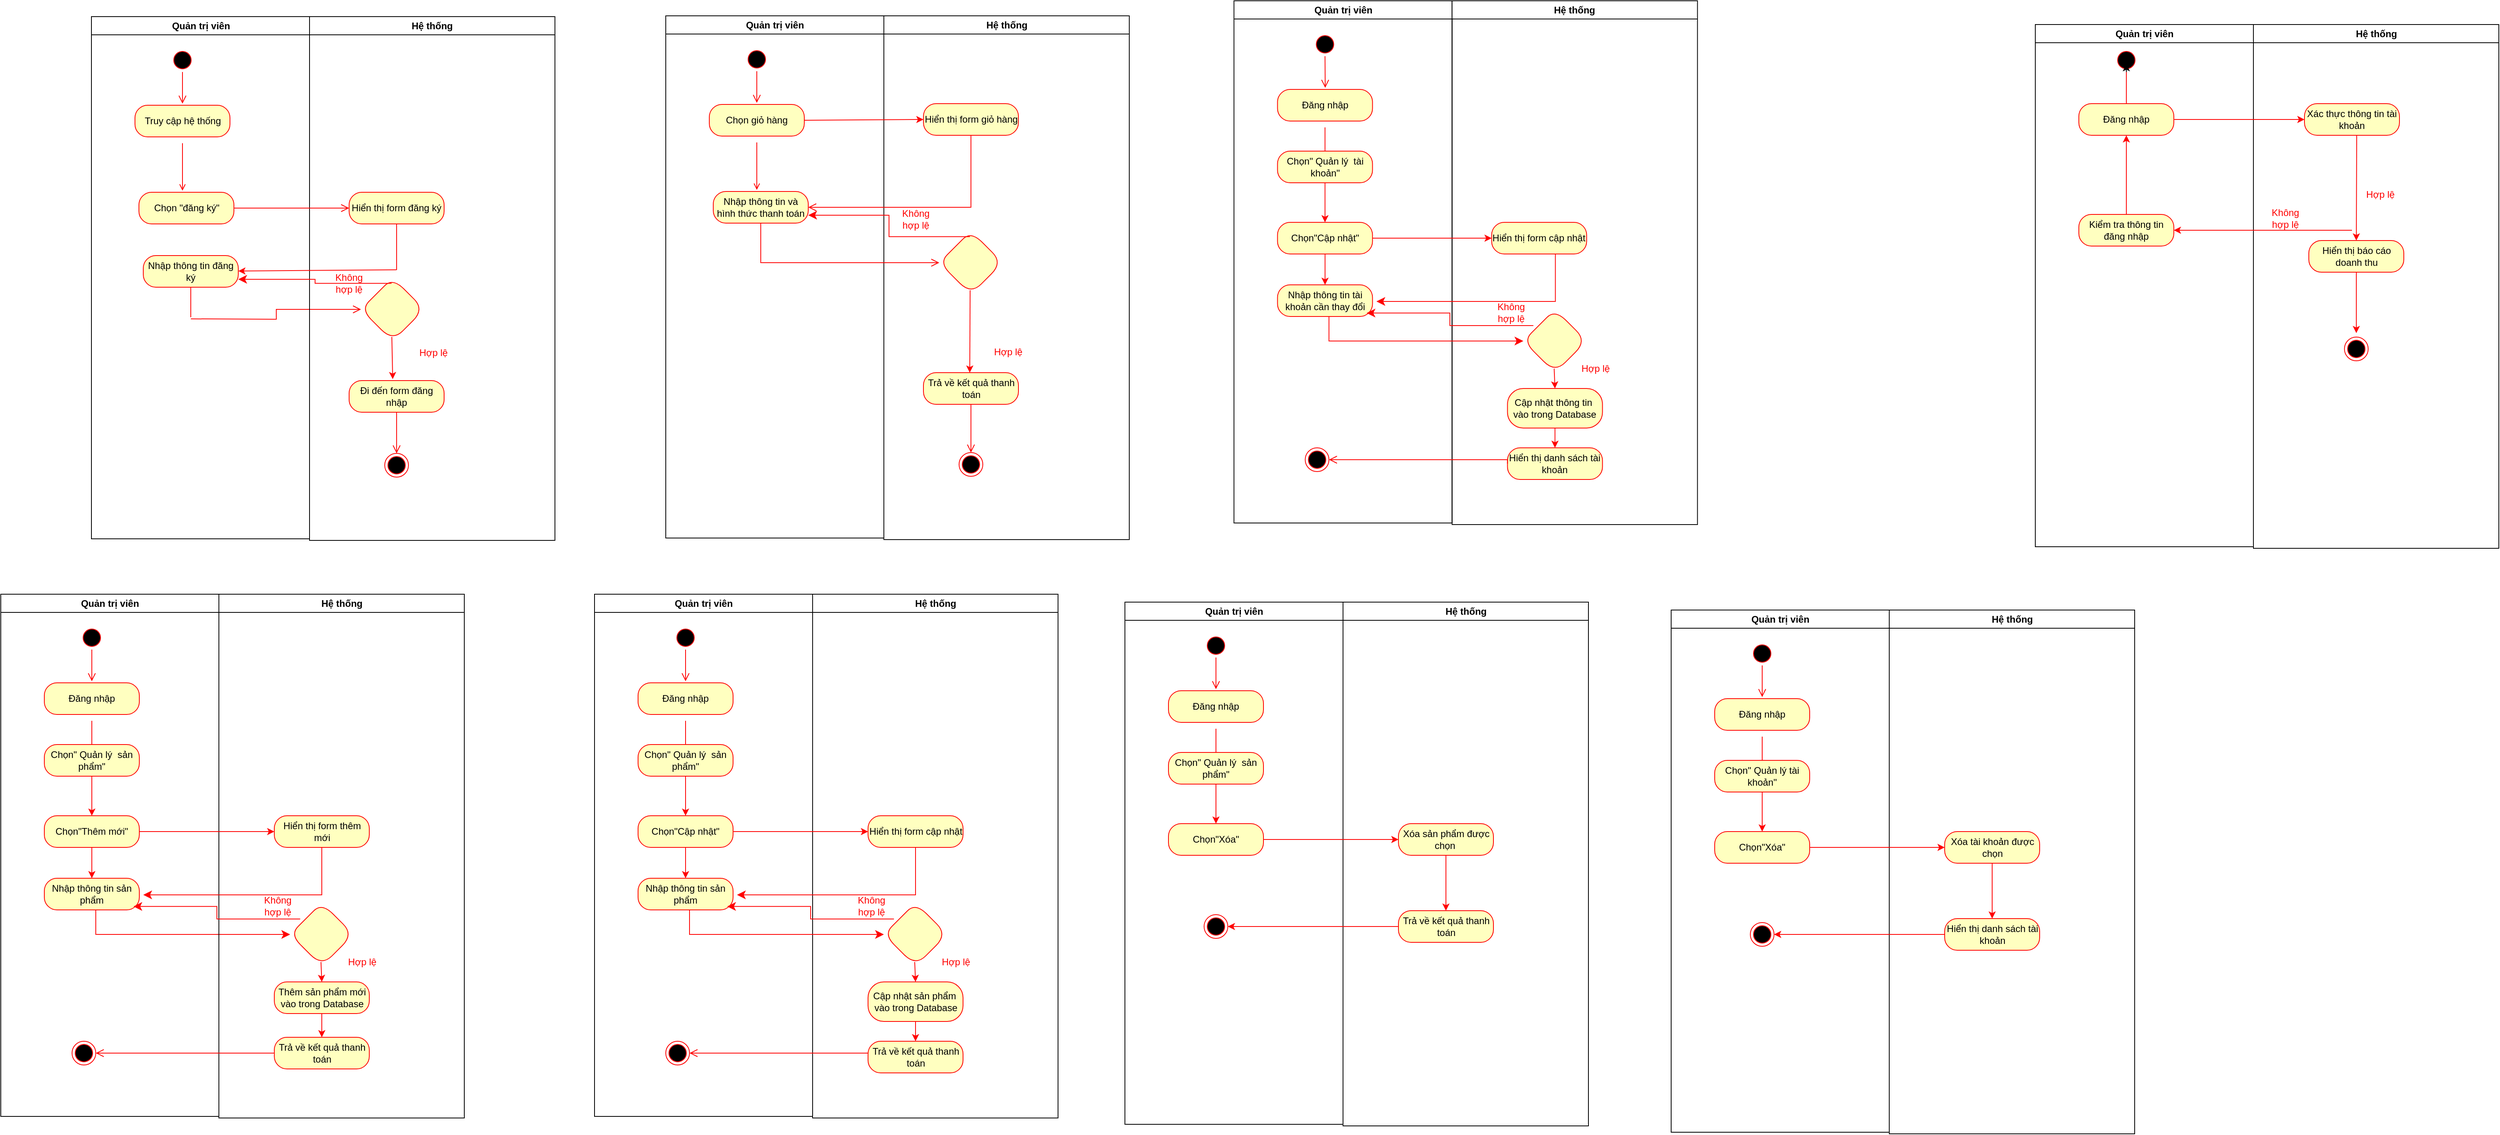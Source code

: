 <mxfile version="24.3.1" type="github">
  <diagram name="Page-1" id="e7e014a7-5840-1c2e-5031-d8a46d1fe8dd">
    <mxGraphModel dx="1826" dy="2934" grid="1" gridSize="10" guides="1" tooltips="1" connect="1" arrows="1" fold="1" page="1" pageScale="1" pageWidth="1169" pageHeight="826" background="none" math="0" shadow="0">
      <root>
        <mxCell id="0" />
        <mxCell id="1" parent="0" />
        <mxCell id="2" value="Quản trị viên" style="swimlane;whiteSpace=wrap" parent="1" vertex="1">
          <mxGeometry x="164.5" y="130" width="275.5" height="660" as="geometry" />
        </mxCell>
        <mxCell id="5" value="" style="ellipse;shape=startState;fillColor=#000000;strokeColor=#ff0000;" parent="2" vertex="1">
          <mxGeometry x="100" y="40" width="30" height="30" as="geometry" />
        </mxCell>
        <mxCell id="6" value="" style="edgeStyle=elbowEdgeStyle;elbow=horizontal;verticalAlign=bottom;endArrow=open;endSize=8;strokeColor=#FF0000;endFill=1;rounded=0" parent="2" source="5" edge="1">
          <mxGeometry x="100" y="40" as="geometry">
            <mxPoint x="115" y="110" as="targetPoint" />
          </mxGeometry>
        </mxCell>
        <mxCell id="9" value="" style="endArrow=open;strokeColor=#FF0000;endFill=1;rounded=0" parent="2" edge="1">
          <mxGeometry relative="1" as="geometry">
            <mxPoint x="115" y="160" as="sourcePoint" />
            <mxPoint x="115" y="220" as="targetPoint" />
          </mxGeometry>
        </mxCell>
        <mxCell id="1qnnJnAigtBVp87FX5BY-41" value="Truy cập hệ thống" style="rounded=1;whiteSpace=wrap;html=1;arcSize=40;fontColor=#000000;fillColor=#ffffc0;strokeColor=#ff0000;" parent="2" vertex="1">
          <mxGeometry x="55" y="112" width="120" height="40" as="geometry" />
        </mxCell>
        <mxCell id="1qnnJnAigtBVp87FX5BY-43" value="Chọn &quot;đăng ký&quot;" style="rounded=1;whiteSpace=wrap;html=1;arcSize=40;fontColor=#000000;fillColor=#ffffc0;strokeColor=#ff0000;" parent="2" vertex="1">
          <mxGeometry x="60" y="222" width="120" height="40" as="geometry" />
        </mxCell>
        <mxCell id="1qnnJnAigtBVp87FX5BY-115" value="Nhập thông tin đăng ký" style="rounded=1;whiteSpace=wrap;html=1;arcSize=40;fontColor=#000000;fillColor=#ffffc0;strokeColor=#ff0000;" parent="2" vertex="1">
          <mxGeometry x="65.5" y="302" width="120" height="40" as="geometry" />
        </mxCell>
        <mxCell id="1qnnJnAigtBVp87FX5BY-116" value="" style="edgeStyle=orthogonalEdgeStyle;html=1;verticalAlign=bottom;endArrow=open;endSize=8;strokeColor=#ff0000;rounded=0;entryX=0;entryY=0.5;entryDx=0;entryDy=0;" parent="2" target="1qnnJnAigtBVp87FX5BY-117" edge="1">
          <mxGeometry relative="1" as="geometry">
            <mxPoint x="125.5" y="402" as="targetPoint" />
            <mxPoint x="125.5" y="382" as="sourcePoint" />
          </mxGeometry>
        </mxCell>
        <mxCell id="3" value="Hệ thống" style="swimlane;whiteSpace=wrap" parent="1" vertex="1">
          <mxGeometry x="440" y="130" width="310" height="662" as="geometry" />
        </mxCell>
        <mxCell id="1qnnJnAigtBVp87FX5BY-113" value="Hiển thị form đăng ký" style="rounded=1;whiteSpace=wrap;html=1;arcSize=40;fontColor=#000000;fillColor=#ffffc0;strokeColor=#ff0000;" parent="3" vertex="1">
          <mxGeometry x="50" y="222" width="120" height="40" as="geometry" />
        </mxCell>
        <mxCell id="1qnnJnAigtBVp87FX5BY-117" value="" style="rhombus;whiteSpace=wrap;html=1;fillColor=#ffffc0;strokeColor=#ff0000;fontColor=#000000;rounded=1;arcSize=40;" parent="3" vertex="1">
          <mxGeometry x="65" y="330" width="80" height="80" as="geometry" />
        </mxCell>
        <mxCell id="1qnnJnAigtBVp87FX5BY-122" value="Không hợp lệ" style="text;html=1;align=center;verticalAlign=middle;whiteSpace=wrap;rounded=0;fontColor=#FF0000;" parent="3" vertex="1">
          <mxGeometry x="20" y="322" width="60" height="30" as="geometry" />
        </mxCell>
        <mxCell id="1qnnJnAigtBVp87FX5BY-125" value="Đi đến form đăng nhập" style="rounded=1;whiteSpace=wrap;html=1;arcSize=40;fontColor=#000000;fillColor=#ffffc0;strokeColor=#ff0000;" parent="3" vertex="1">
          <mxGeometry x="50" y="460" width="120" height="40" as="geometry" />
        </mxCell>
        <mxCell id="1qnnJnAigtBVp87FX5BY-126" value="" style="edgeStyle=orthogonalEdgeStyle;html=1;verticalAlign=bottom;endArrow=open;endSize=8;strokeColor=#ff0000;rounded=0;" parent="3" source="1qnnJnAigtBVp87FX5BY-125" edge="1">
          <mxGeometry relative="1" as="geometry">
            <mxPoint x="110" y="552" as="targetPoint" />
          </mxGeometry>
        </mxCell>
        <mxCell id="1qnnJnAigtBVp87FX5BY-129" value="" style="ellipse;html=1;shape=endState;fillColor=#000000;strokeColor=#ff0000;" parent="3" vertex="1">
          <mxGeometry x="95" y="552" width="30" height="30" as="geometry" />
        </mxCell>
        <mxCell id="1qnnJnAigtBVp87FX5BY-130" value="" style="endArrow=classic;html=1;rounded=0;entryX=0.459;entryY=-0.046;entryDx=0;entryDy=0;exitX=0.487;exitY=0.935;exitDx=0;exitDy=0;exitPerimeter=0;fontColor=#FF0000;strokeColor=#FF0000;entryPerimeter=0;" parent="3" source="1qnnJnAigtBVp87FX5BY-117" target="1qnnJnAigtBVp87FX5BY-125" edge="1">
          <mxGeometry width="50" height="50" relative="1" as="geometry">
            <mxPoint x="40" y="462" as="sourcePoint" />
            <mxPoint x="90" y="412" as="targetPoint" />
          </mxGeometry>
        </mxCell>
        <mxCell id="1qnnJnAigtBVp87FX5BY-132" value="&amp;nbsp;Hợp lệ" style="text;html=1;align=center;verticalAlign=middle;whiteSpace=wrap;rounded=0;fontColor=#FF0000;" parent="3" vertex="1">
          <mxGeometry x="125" y="410" width="60" height="30" as="geometry" />
        </mxCell>
        <mxCell id="1qnnJnAigtBVp87FX5BY-44" value="" style="edgeStyle=orthogonalEdgeStyle;html=1;verticalAlign=bottom;endArrow=open;endSize=8;strokeColor=#ff0000;rounded=0;" parent="1" source="1qnnJnAigtBVp87FX5BY-43" target="1qnnJnAigtBVp87FX5BY-113" edge="1">
          <mxGeometry relative="1" as="geometry">
            <mxPoint x="280" y="460" as="targetPoint" />
          </mxGeometry>
        </mxCell>
        <mxCell id="1qnnJnAigtBVp87FX5BY-119" value="" style="endArrow=none;html=1;rounded=0;entryX=0.5;entryY=1;entryDx=0;entryDy=0;fontColor=#FF0000;strokeColor=#FF0000;" parent="1" target="1qnnJnAigtBVp87FX5BY-113" edge="1">
          <mxGeometry width="50" height="50" relative="1" as="geometry">
            <mxPoint x="550" y="450" as="sourcePoint" />
            <mxPoint x="660" y="390" as="targetPoint" />
          </mxGeometry>
        </mxCell>
        <mxCell id="1qnnJnAigtBVp87FX5BY-120" value="" style="endArrow=classic;html=1;rounded=0;strokeColor=#FF0000;" parent="1" target="1qnnJnAigtBVp87FX5BY-115" edge="1">
          <mxGeometry width="50" height="50" relative="1" as="geometry">
            <mxPoint x="550" y="450" as="sourcePoint" />
            <mxPoint x="510" y="440" as="targetPoint" />
          </mxGeometry>
        </mxCell>
        <mxCell id="1qnnJnAigtBVp87FX5BY-121" value="" style="edgeStyle=elbowEdgeStyle;elbow=horizontal;endArrow=classic;html=1;curved=0;rounded=0;endSize=8;startSize=8;entryX=1;entryY=0.75;entryDx=0;entryDy=0;exitX=0.483;exitY=0.089;exitDx=0;exitDy=0;exitPerimeter=0;strokeColor=#FF0000;" parent="1" source="1qnnJnAigtBVp87FX5BY-117" target="1qnnJnAigtBVp87FX5BY-115" edge="1">
          <mxGeometry width="50" height="50" relative="1" as="geometry">
            <mxPoint x="546" y="490" as="sourcePoint" />
            <mxPoint x="660" y="390" as="targetPoint" />
          </mxGeometry>
        </mxCell>
        <mxCell id="1qnnJnAigtBVp87FX5BY-124" value="" style="endArrow=none;html=1;rounded=0;entryX=0.5;entryY=1;entryDx=0;entryDy=0;strokeColor=#FF0000;" parent="1" target="1qnnJnAigtBVp87FX5BY-115" edge="1">
          <mxGeometry width="50" height="50" relative="1" as="geometry">
            <mxPoint x="290" y="510" as="sourcePoint" />
            <mxPoint x="450" y="390" as="targetPoint" />
          </mxGeometry>
        </mxCell>
        <mxCell id="1qnnJnAigtBVp87FX5BY-154" value="Quản trị viên" style="swimlane;whiteSpace=wrap" parent="1" vertex="1">
          <mxGeometry x="890" y="129" width="275.5" height="660" as="geometry" />
        </mxCell>
        <mxCell id="1qnnJnAigtBVp87FX5BY-155" value="" style="ellipse;shape=startState;fillColor=#000000;strokeColor=#ff0000;" parent="1qnnJnAigtBVp87FX5BY-154" vertex="1">
          <mxGeometry x="100" y="40" width="30" height="30" as="geometry" />
        </mxCell>
        <mxCell id="1qnnJnAigtBVp87FX5BY-156" value="" style="edgeStyle=elbowEdgeStyle;elbow=horizontal;verticalAlign=bottom;endArrow=open;endSize=8;strokeColor=#FF0000;endFill=1;rounded=0" parent="1qnnJnAigtBVp87FX5BY-154" source="1qnnJnAigtBVp87FX5BY-155" edge="1">
          <mxGeometry x="100" y="40" as="geometry">
            <mxPoint x="115" y="110" as="targetPoint" />
          </mxGeometry>
        </mxCell>
        <mxCell id="1qnnJnAigtBVp87FX5BY-157" value="" style="endArrow=open;strokeColor=#FF0000;endFill=1;rounded=0" parent="1qnnJnAigtBVp87FX5BY-154" edge="1">
          <mxGeometry relative="1" as="geometry">
            <mxPoint x="115" y="160" as="sourcePoint" />
            <mxPoint x="115" y="220" as="targetPoint" />
          </mxGeometry>
        </mxCell>
        <mxCell id="1qnnJnAigtBVp87FX5BY-158" value="Chọn giỏ hàng" style="rounded=1;whiteSpace=wrap;html=1;arcSize=40;fontColor=#000000;fillColor=#ffffc0;strokeColor=#ff0000;" parent="1qnnJnAigtBVp87FX5BY-154" vertex="1">
          <mxGeometry x="55" y="112" width="120" height="40" as="geometry" />
        </mxCell>
        <mxCell id="1qnnJnAigtBVp87FX5BY-159" value="Nhập thông tin và hình thức thanh toán" style="rounded=1;whiteSpace=wrap;html=1;arcSize=40;fontColor=#000000;fillColor=#ffffc0;strokeColor=#ff0000;" parent="1qnnJnAigtBVp87FX5BY-154" vertex="1">
          <mxGeometry x="60" y="222" width="120" height="40" as="geometry" />
        </mxCell>
        <mxCell id="1qnnJnAigtBVp87FX5BY-162" value="Hệ thống" style="swimlane;whiteSpace=wrap" parent="1" vertex="1">
          <mxGeometry x="1165.5" y="129" width="310" height="662" as="geometry" />
        </mxCell>
        <mxCell id="1qnnJnAigtBVp87FX5BY-163" value="Hiển thị form giỏ hàng" style="rounded=1;whiteSpace=wrap;html=1;arcSize=40;fontColor=#000000;fillColor=#ffffc0;strokeColor=#ff0000;" parent="1qnnJnAigtBVp87FX5BY-162" vertex="1">
          <mxGeometry x="50" y="111" width="120" height="40" as="geometry" />
        </mxCell>
        <mxCell id="1qnnJnAigtBVp87FX5BY-164" value="" style="rhombus;whiteSpace=wrap;html=1;fillColor=#ffffc0;strokeColor=#ff0000;fontColor=#000000;rounded=1;arcSize=40;" parent="1qnnJnAigtBVp87FX5BY-162" vertex="1">
          <mxGeometry x="70" y="272" width="80" height="80" as="geometry" />
        </mxCell>
        <mxCell id="1qnnJnAigtBVp87FX5BY-165" value="Không hợp lệ" style="text;html=1;align=center;verticalAlign=middle;whiteSpace=wrap;rounded=0;fontColor=#FF0000;" parent="1qnnJnAigtBVp87FX5BY-162" vertex="1">
          <mxGeometry x="10" y="242" width="60" height="30" as="geometry" />
        </mxCell>
        <mxCell id="1qnnJnAigtBVp87FX5BY-166" value="Trả về kết quả thanh toán" style="rounded=1;whiteSpace=wrap;html=1;arcSize=40;fontColor=#000000;fillColor=#ffffc0;strokeColor=#ff0000;" parent="1qnnJnAigtBVp87FX5BY-162" vertex="1">
          <mxGeometry x="50" y="451" width="120" height="40" as="geometry" />
        </mxCell>
        <mxCell id="1qnnJnAigtBVp87FX5BY-167" value="" style="edgeStyle=orthogonalEdgeStyle;html=1;verticalAlign=bottom;endArrow=open;endSize=8;strokeColor=#ff0000;rounded=0;" parent="1qnnJnAigtBVp87FX5BY-162" source="1qnnJnAigtBVp87FX5BY-166" edge="1">
          <mxGeometry relative="1" as="geometry">
            <mxPoint x="110" y="552" as="targetPoint" />
          </mxGeometry>
        </mxCell>
        <mxCell id="1qnnJnAigtBVp87FX5BY-168" value="" style="ellipse;html=1;shape=endState;fillColor=#000000;strokeColor=#ff0000;" parent="1qnnJnAigtBVp87FX5BY-162" vertex="1">
          <mxGeometry x="95" y="552" width="30" height="30" as="geometry" />
        </mxCell>
        <mxCell id="1qnnJnAigtBVp87FX5BY-169" value="" style="endArrow=classic;html=1;rounded=0;exitX=0.487;exitY=0.935;exitDx=0;exitDy=0;exitPerimeter=0;fontColor=#FF0000;strokeColor=#FF0000;" parent="1qnnJnAigtBVp87FX5BY-162" source="1qnnJnAigtBVp87FX5BY-164" edge="1">
          <mxGeometry width="50" height="50" relative="1" as="geometry">
            <mxPoint x="40" y="462" as="sourcePoint" />
            <mxPoint x="108.5" y="451" as="targetPoint" />
          </mxGeometry>
        </mxCell>
        <mxCell id="1qnnJnAigtBVp87FX5BY-170" value="&amp;nbsp;Hợp lệ" style="text;html=1;align=center;verticalAlign=middle;whiteSpace=wrap;rounded=0;fontColor=#FF0000;" parent="1qnnJnAigtBVp87FX5BY-162" vertex="1">
          <mxGeometry x="125" y="410" width="60" height="30" as="geometry" />
        </mxCell>
        <mxCell id="1qnnJnAigtBVp87FX5BY-171" value="" style="edgeStyle=orthogonalEdgeStyle;html=1;verticalAlign=bottom;endArrow=open;endSize=8;strokeColor=#ff0000;rounded=0;entryX=1;entryY=0.5;entryDx=0;entryDy=0;exitX=0.5;exitY=1;exitDx=0;exitDy=0;" parent="1" source="1qnnJnAigtBVp87FX5BY-163" target="1qnnJnAigtBVp87FX5BY-159" edge="1">
          <mxGeometry relative="1" as="geometry">
            <mxPoint x="1300" y="320" as="targetPoint" />
            <mxPoint x="1100" y="370" as="sourcePoint" />
          </mxGeometry>
        </mxCell>
        <mxCell id="1qnnJnAigtBVp87FX5BY-174" value="" style="edgeStyle=elbowEdgeStyle;elbow=horizontal;endArrow=classic;html=1;curved=0;rounded=0;endSize=8;startSize=8;entryX=1;entryY=0.75;entryDx=0;entryDy=0;exitX=0.483;exitY=0.089;exitDx=0;exitDy=0;exitPerimeter=0;strokeColor=#FF0000;" parent="1" source="1qnnJnAigtBVp87FX5BY-164" target="1qnnJnAigtBVp87FX5BY-159" edge="1">
          <mxGeometry width="50" height="50" relative="1" as="geometry">
            <mxPoint x="1271.5" y="489" as="sourcePoint" />
            <mxPoint x="1075.5" y="461" as="targetPoint" />
          </mxGeometry>
        </mxCell>
        <mxCell id="1qnnJnAigtBVp87FX5BY-178" value="" style="endArrow=classic;html=1;rounded=0;entryX=0;entryY=0.5;entryDx=0;entryDy=0;exitX=1;exitY=0.5;exitDx=0;exitDy=0;strokeColor=#FF0000;" parent="1" source="1qnnJnAigtBVp87FX5BY-158" target="1qnnJnAigtBVp87FX5BY-163" edge="1">
          <mxGeometry width="50" height="50" relative="1" as="geometry">
            <mxPoint x="1160" y="480" as="sourcePoint" />
            <mxPoint x="1210" y="430" as="targetPoint" />
          </mxGeometry>
        </mxCell>
        <mxCell id="1qnnJnAigtBVp87FX5BY-161" value="" style="edgeStyle=orthogonalEdgeStyle;html=1;verticalAlign=bottom;endArrow=open;endSize=8;strokeColor=#ff0000;rounded=0;entryX=0;entryY=0.5;entryDx=0;entryDy=0;exitX=0.5;exitY=1;exitDx=0;exitDy=0;" parent="1" source="1qnnJnAigtBVp87FX5BY-159" target="1qnnJnAigtBVp87FX5BY-164" edge="1">
          <mxGeometry relative="1" as="geometry">
            <mxPoint x="1015.5" y="531" as="targetPoint" />
            <mxPoint x="1010" y="441" as="sourcePoint" />
          </mxGeometry>
        </mxCell>
        <mxCell id="1qnnJnAigtBVp87FX5BY-198" value="Quản trị viên" style="swimlane;whiteSpace=wrap" parent="1" vertex="1">
          <mxGeometry x="50" y="860" width="275.5" height="660" as="geometry" />
        </mxCell>
        <mxCell id="1qnnJnAigtBVp87FX5BY-199" value="" style="ellipse;shape=startState;fillColor=#000000;strokeColor=#ff0000;" parent="1qnnJnAigtBVp87FX5BY-198" vertex="1">
          <mxGeometry x="100" y="40" width="30" height="30" as="geometry" />
        </mxCell>
        <mxCell id="1qnnJnAigtBVp87FX5BY-200" value="" style="edgeStyle=elbowEdgeStyle;elbow=horizontal;verticalAlign=bottom;endArrow=open;endSize=8;strokeColor=#FF0000;endFill=1;rounded=0" parent="1qnnJnAigtBVp87FX5BY-198" source="1qnnJnAigtBVp87FX5BY-199" edge="1">
          <mxGeometry x="100" y="40" as="geometry">
            <mxPoint x="115" y="110" as="targetPoint" />
          </mxGeometry>
        </mxCell>
        <mxCell id="1qnnJnAigtBVp87FX5BY-201" value="" style="endArrow=open;strokeColor=#FF0000;endFill=1;rounded=0" parent="1qnnJnAigtBVp87FX5BY-198" edge="1">
          <mxGeometry relative="1" as="geometry">
            <mxPoint x="115" y="160" as="sourcePoint" />
            <mxPoint x="115" y="220" as="targetPoint" />
          </mxGeometry>
        </mxCell>
        <mxCell id="1qnnJnAigtBVp87FX5BY-202" value="Đăng nhập" style="rounded=1;whiteSpace=wrap;html=1;arcSize=40;fontColor=#000000;fillColor=#ffffc0;strokeColor=#ff0000;" parent="1qnnJnAigtBVp87FX5BY-198" vertex="1">
          <mxGeometry x="55" y="112" width="120" height="40" as="geometry" />
        </mxCell>
        <mxCell id="1qnnJnAigtBVp87FX5BY-218" value="" style="edgeStyle=orthogonalEdgeStyle;rounded=0;orthogonalLoop=1;jettySize=auto;html=1;strokeColor=#FF0000;" parent="1qnnJnAigtBVp87FX5BY-198" source="1qnnJnAigtBVp87FX5BY-203" target="1qnnJnAigtBVp87FX5BY-217" edge="1">
          <mxGeometry relative="1" as="geometry" />
        </mxCell>
        <mxCell id="1qnnJnAigtBVp87FX5BY-203" value="Chọn&quot; Quản lý&amp;nbsp; sản phẩm&quot;" style="rounded=1;whiteSpace=wrap;html=1;arcSize=40;fontColor=#000000;fillColor=#ffffc0;strokeColor=#ff0000;" parent="1qnnJnAigtBVp87FX5BY-198" vertex="1">
          <mxGeometry x="55" y="190" width="120" height="40" as="geometry" />
        </mxCell>
        <mxCell id="1qnnJnAigtBVp87FX5BY-221" value="" style="edgeStyle=orthogonalEdgeStyle;rounded=0;orthogonalLoop=1;jettySize=auto;html=1;strokeColor=#FF0000;" parent="1qnnJnAigtBVp87FX5BY-198" source="1qnnJnAigtBVp87FX5BY-217" target="1qnnJnAigtBVp87FX5BY-220" edge="1">
          <mxGeometry relative="1" as="geometry" />
        </mxCell>
        <mxCell id="1qnnJnAigtBVp87FX5BY-217" value="Chọn&quot;Thêm mới&quot;" style="rounded=1;whiteSpace=wrap;html=1;arcSize=40;fontColor=#000000;fillColor=#ffffc0;strokeColor=#ff0000;" parent="1qnnJnAigtBVp87FX5BY-198" vertex="1">
          <mxGeometry x="55" y="280" width="120" height="40" as="geometry" />
        </mxCell>
        <mxCell id="1qnnJnAigtBVp87FX5BY-210" value="" style="ellipse;html=1;shape=endState;fillColor=#000000;strokeColor=#ff0000;" parent="1qnnJnAigtBVp87FX5BY-198" vertex="1">
          <mxGeometry x="90" y="565" width="30" height="30" as="geometry" />
        </mxCell>
        <mxCell id="1qnnJnAigtBVp87FX5BY-220" value="Nhập thông tin sản phẩm" style="rounded=1;whiteSpace=wrap;html=1;arcSize=40;fontColor=#000000;fillColor=#ffffc0;strokeColor=#ff0000;" parent="1qnnJnAigtBVp87FX5BY-198" vertex="1">
          <mxGeometry x="55" y="359" width="120" height="40" as="geometry" />
        </mxCell>
        <mxCell id="1qnnJnAigtBVp87FX5BY-226" value="" style="edgeStyle=segmentEdgeStyle;endArrow=classic;html=1;curved=0;rounded=0;endSize=8;startSize=8;entryX=0;entryY=0.5;entryDx=0;entryDy=0;exitX=0.5;exitY=1;exitDx=0;exitDy=0;strokeColor=#FF0000;" parent="1qnnJnAigtBVp87FX5BY-198" source="1qnnJnAigtBVp87FX5BY-220" target="1qnnJnAigtBVp87FX5BY-206" edge="1">
          <mxGeometry width="50" height="50" relative="1" as="geometry">
            <mxPoint x="120" y="430" as="sourcePoint" />
            <mxPoint x="180" y="420" as="targetPoint" />
            <Array as="points">
              <mxPoint x="120" y="399" />
              <mxPoint x="120" y="430" />
            </Array>
          </mxGeometry>
        </mxCell>
        <mxCell id="1qnnJnAigtBVp87FX5BY-227" value="&lt;div&gt;&lt;br&gt;&lt;/div&gt;&lt;div&gt;&lt;br&gt;&lt;/div&gt;" style="edgeLabel;html=1;align=center;verticalAlign=middle;resizable=0;points=[];" parent="1qnnJnAigtBVp87FX5BY-226" vertex="1" connectable="0">
          <mxGeometry x="-1" y="2" relative="1" as="geometry">
            <mxPoint x="-1" as="offset" />
          </mxGeometry>
        </mxCell>
        <mxCell id="1qnnJnAigtBVp87FX5BY-204" value="Hệ thống" style="swimlane;whiteSpace=wrap" parent="1" vertex="1">
          <mxGeometry x="325.5" y="860" width="310" height="662" as="geometry" />
        </mxCell>
        <mxCell id="1qnnJnAigtBVp87FX5BY-205" value="Hiển thị form thêm mới" style="rounded=1;whiteSpace=wrap;html=1;arcSize=40;fontColor=#000000;fillColor=#ffffc0;strokeColor=#ff0000;" parent="1qnnJnAigtBVp87FX5BY-204" vertex="1">
          <mxGeometry x="70" y="280" width="120" height="40" as="geometry" />
        </mxCell>
        <mxCell id="1qnnJnAigtBVp87FX5BY-206" value="" style="rhombus;whiteSpace=wrap;html=1;fillColor=#ffffc0;strokeColor=#ff0000;fontColor=#000000;rounded=1;arcSize=40;" parent="1qnnJnAigtBVp87FX5BY-204" vertex="1">
          <mxGeometry x="90" y="390" width="80" height="80" as="geometry" />
        </mxCell>
        <mxCell id="1qnnJnAigtBVp87FX5BY-208" value="Trả về kết quả thanh toán" style="rounded=1;whiteSpace=wrap;html=1;arcSize=40;fontColor=#000000;fillColor=#ffffc0;strokeColor=#ff0000;" parent="1qnnJnAigtBVp87FX5BY-204" vertex="1">
          <mxGeometry x="70" y="560" width="120" height="40" as="geometry" />
        </mxCell>
        <mxCell id="1qnnJnAigtBVp87FX5BY-211" value="" style="endArrow=classic;html=1;rounded=0;exitX=0.487;exitY=0.935;exitDx=0;exitDy=0;exitPerimeter=0;fontColor=#FF0000;strokeColor=#FF0000;entryX=0.5;entryY=0;entryDx=0;entryDy=0;" parent="1qnnJnAigtBVp87FX5BY-204" source="1qnnJnAigtBVp87FX5BY-206" target="1qnnJnAigtBVp87FX5BY-222" edge="1">
          <mxGeometry width="50" height="50" relative="1" as="geometry">
            <mxPoint x="40" y="462" as="sourcePoint" />
            <mxPoint x="108.5" y="451" as="targetPoint" />
          </mxGeometry>
        </mxCell>
        <mxCell id="1qnnJnAigtBVp87FX5BY-212" value="&amp;nbsp;Hợp lệ" style="text;html=1;align=center;verticalAlign=middle;whiteSpace=wrap;rounded=0;fontColor=#FF0000;" parent="1qnnJnAigtBVp87FX5BY-204" vertex="1">
          <mxGeometry x="149.5" y="450" width="60" height="30" as="geometry" />
        </mxCell>
        <mxCell id="1qnnJnAigtBVp87FX5BY-222" value="Thêm sản phẩm mới vào trong Database" style="rounded=1;whiteSpace=wrap;html=1;arcSize=40;fontColor=#000000;fillColor=#ffffc0;strokeColor=#ff0000;" parent="1qnnJnAigtBVp87FX5BY-204" vertex="1">
          <mxGeometry x="70" y="490" width="120" height="40" as="geometry" />
        </mxCell>
        <mxCell id="1qnnJnAigtBVp87FX5BY-225" value="" style="endArrow=classic;html=1;rounded=0;entryX=0.5;entryY=0;entryDx=0;entryDy=0;exitX=0.5;exitY=1;exitDx=0;exitDy=0;strokeColor=#FF0000;" parent="1qnnJnAigtBVp87FX5BY-204" source="1qnnJnAigtBVp87FX5BY-222" target="1qnnJnAigtBVp87FX5BY-208" edge="1">
          <mxGeometry width="50" height="50" relative="1" as="geometry">
            <mxPoint x="-15.5" y="390" as="sourcePoint" />
            <mxPoint x="34.5" y="340" as="targetPoint" />
          </mxGeometry>
        </mxCell>
        <mxCell id="1qnnJnAigtBVp87FX5BY-207" value="Không hợp lệ" style="text;html=1;align=center;verticalAlign=middle;whiteSpace=wrap;rounded=0;fontColor=#FF0000;" parent="1qnnJnAigtBVp87FX5BY-204" vertex="1">
          <mxGeometry x="44.5" y="379" width="60" height="30" as="geometry" />
        </mxCell>
        <mxCell id="1qnnJnAigtBVp87FX5BY-219" value="" style="endArrow=classic;html=1;rounded=0;exitX=1;exitY=0.5;exitDx=0;exitDy=0;entryX=0;entryY=0.5;entryDx=0;entryDy=0;strokeColor=#FF0000;" parent="1" source="1qnnJnAigtBVp87FX5BY-217" target="1qnnJnAigtBVp87FX5BY-205" edge="1">
          <mxGeometry width="50" height="50" relative="1" as="geometry">
            <mxPoint x="340" y="1270" as="sourcePoint" />
            <mxPoint x="360" y="1160" as="targetPoint" />
          </mxGeometry>
        </mxCell>
        <mxCell id="1qnnJnAigtBVp87FX5BY-209" value="" style="edgeStyle=orthogonalEdgeStyle;html=1;verticalAlign=bottom;endArrow=open;endSize=8;strokeColor=#ff0000;rounded=0;entryX=1;entryY=0.5;entryDx=0;entryDy=0;exitX=0;exitY=0.5;exitDx=0;exitDy=0;" parent="1" source="1qnnJnAigtBVp87FX5BY-208" target="1qnnJnAigtBVp87FX5BY-210" edge="1">
          <mxGeometry relative="1" as="geometry">
            <mxPoint x="435.5" y="1412" as="targetPoint" />
            <mxPoint x="270" y="1410" as="sourcePoint" />
            <Array as="points">
              <mxPoint x="170" y="1440" />
            </Array>
          </mxGeometry>
        </mxCell>
        <mxCell id="1qnnJnAigtBVp87FX5BY-224" value="" style="edgeStyle=segmentEdgeStyle;endArrow=classic;html=1;curved=0;rounded=0;endSize=8;startSize=8;exitX=0.5;exitY=1;exitDx=0;exitDy=0;strokeColor=#FF0000;" parent="1" source="1qnnJnAigtBVp87FX5BY-205" edge="1">
          <mxGeometry width="50" height="50" relative="1" as="geometry">
            <mxPoint x="470" y="1240" as="sourcePoint" />
            <mxPoint x="230" y="1240" as="targetPoint" />
            <Array as="points">
              <mxPoint x="456" y="1240" />
            </Array>
          </mxGeometry>
        </mxCell>
        <mxCell id="1qnnJnAigtBVp87FX5BY-228" value="" style="edgeStyle=elbowEdgeStyle;elbow=horizontal;endArrow=classic;html=1;curved=0;rounded=0;endSize=8;startSize=8;entryX=0.938;entryY=0.892;entryDx=0;entryDy=0;entryPerimeter=0;exitX=0.159;exitY=0.257;exitDx=0;exitDy=0;exitPerimeter=0;strokeColor=#FF0000;" parent="1" source="1qnnJnAigtBVp87FX5BY-206" target="1qnnJnAigtBVp87FX5BY-220" edge="1">
          <mxGeometry width="50" height="50" relative="1" as="geometry">
            <mxPoint x="240" y="1360" as="sourcePoint" />
            <mxPoint x="290" y="1310" as="targetPoint" />
          </mxGeometry>
        </mxCell>
        <mxCell id="1qnnJnAigtBVp87FX5BY-256" value="Quản trị viên" style="swimlane;whiteSpace=wrap" parent="1" vertex="1">
          <mxGeometry x="800" y="860" width="275.5" height="660" as="geometry" />
        </mxCell>
        <mxCell id="1qnnJnAigtBVp87FX5BY-257" value="" style="ellipse;shape=startState;fillColor=#000000;strokeColor=#ff0000;" parent="1qnnJnAigtBVp87FX5BY-256" vertex="1">
          <mxGeometry x="100" y="40" width="30" height="30" as="geometry" />
        </mxCell>
        <mxCell id="1qnnJnAigtBVp87FX5BY-258" value="" style="edgeStyle=elbowEdgeStyle;elbow=horizontal;verticalAlign=bottom;endArrow=open;endSize=8;strokeColor=#FF0000;endFill=1;rounded=0" parent="1qnnJnAigtBVp87FX5BY-256" source="1qnnJnAigtBVp87FX5BY-257" edge="1">
          <mxGeometry x="100" y="40" as="geometry">
            <mxPoint x="115" y="110" as="targetPoint" />
          </mxGeometry>
        </mxCell>
        <mxCell id="1qnnJnAigtBVp87FX5BY-259" value="" style="endArrow=open;strokeColor=#FF0000;endFill=1;rounded=0" parent="1qnnJnAigtBVp87FX5BY-256" edge="1">
          <mxGeometry relative="1" as="geometry">
            <mxPoint x="115" y="160" as="sourcePoint" />
            <mxPoint x="115" y="220" as="targetPoint" />
          </mxGeometry>
        </mxCell>
        <mxCell id="1qnnJnAigtBVp87FX5BY-260" value="Đăng nhập" style="rounded=1;whiteSpace=wrap;html=1;arcSize=40;fontColor=#000000;fillColor=#ffffc0;strokeColor=#ff0000;" parent="1qnnJnAigtBVp87FX5BY-256" vertex="1">
          <mxGeometry x="55" y="112" width="120" height="40" as="geometry" />
        </mxCell>
        <mxCell id="1qnnJnAigtBVp87FX5BY-261" value="" style="edgeStyle=orthogonalEdgeStyle;rounded=0;orthogonalLoop=1;jettySize=auto;html=1;strokeColor=#FF0000;" parent="1qnnJnAigtBVp87FX5BY-256" source="1qnnJnAigtBVp87FX5BY-262" target="1qnnJnAigtBVp87FX5BY-264" edge="1">
          <mxGeometry relative="1" as="geometry" />
        </mxCell>
        <mxCell id="1qnnJnAigtBVp87FX5BY-262" value="Chọn&quot; Quản lý&amp;nbsp; sản phẩm&quot;" style="rounded=1;whiteSpace=wrap;html=1;arcSize=40;fontColor=#000000;fillColor=#ffffc0;strokeColor=#ff0000;" parent="1qnnJnAigtBVp87FX5BY-256" vertex="1">
          <mxGeometry x="55" y="190" width="120" height="40" as="geometry" />
        </mxCell>
        <mxCell id="1qnnJnAigtBVp87FX5BY-263" value="" style="edgeStyle=orthogonalEdgeStyle;rounded=0;orthogonalLoop=1;jettySize=auto;html=1;strokeColor=#FF0000;" parent="1qnnJnAigtBVp87FX5BY-256" source="1qnnJnAigtBVp87FX5BY-264" target="1qnnJnAigtBVp87FX5BY-266" edge="1">
          <mxGeometry relative="1" as="geometry" />
        </mxCell>
        <mxCell id="1qnnJnAigtBVp87FX5BY-264" value="Chọn&quot;Cập nhật&quot;" style="rounded=1;whiteSpace=wrap;html=1;arcSize=40;fontColor=#000000;fillColor=#ffffc0;strokeColor=#ff0000;" parent="1qnnJnAigtBVp87FX5BY-256" vertex="1">
          <mxGeometry x="55" y="280" width="120" height="40" as="geometry" />
        </mxCell>
        <mxCell id="1qnnJnAigtBVp87FX5BY-265" value="" style="ellipse;html=1;shape=endState;fillColor=#000000;strokeColor=#ff0000;" parent="1qnnJnAigtBVp87FX5BY-256" vertex="1">
          <mxGeometry x="90" y="565" width="30" height="30" as="geometry" />
        </mxCell>
        <mxCell id="1qnnJnAigtBVp87FX5BY-266" value="Nhập thông tin sản phẩm" style="rounded=1;whiteSpace=wrap;html=1;arcSize=40;fontColor=#000000;fillColor=#ffffc0;strokeColor=#ff0000;" parent="1qnnJnAigtBVp87FX5BY-256" vertex="1">
          <mxGeometry x="55" y="359" width="120" height="40" as="geometry" />
        </mxCell>
        <mxCell id="1qnnJnAigtBVp87FX5BY-267" value="Hệ thống" style="swimlane;whiteSpace=wrap" parent="1" vertex="1">
          <mxGeometry x="1075.5" y="860" width="310" height="662" as="geometry" />
        </mxCell>
        <mxCell id="1qnnJnAigtBVp87FX5BY-268" value="Hiển thị form cập nhật" style="rounded=1;whiteSpace=wrap;html=1;arcSize=40;fontColor=#000000;fillColor=#ffffc0;strokeColor=#ff0000;" parent="1qnnJnAigtBVp87FX5BY-267" vertex="1">
          <mxGeometry x="70" y="280" width="120" height="40" as="geometry" />
        </mxCell>
        <mxCell id="1qnnJnAigtBVp87FX5BY-269" value="" style="rhombus;whiteSpace=wrap;html=1;fillColor=#ffffc0;strokeColor=#ff0000;fontColor=#000000;rounded=1;arcSize=40;" parent="1qnnJnAigtBVp87FX5BY-267" vertex="1">
          <mxGeometry x="90" y="390" width="80" height="80" as="geometry" />
        </mxCell>
        <mxCell id="1qnnJnAigtBVp87FX5BY-270" value="Trả về kết quả thanh toán" style="rounded=1;whiteSpace=wrap;html=1;arcSize=40;fontColor=#000000;fillColor=#ffffc0;strokeColor=#ff0000;" parent="1qnnJnAigtBVp87FX5BY-267" vertex="1">
          <mxGeometry x="70" y="565" width="120" height="40" as="geometry" />
        </mxCell>
        <mxCell id="1qnnJnAigtBVp87FX5BY-271" value="" style="endArrow=classic;html=1;rounded=0;exitX=0.487;exitY=0.935;exitDx=0;exitDy=0;exitPerimeter=0;fontColor=#FF0000;strokeColor=#FF0000;entryX=0.5;entryY=0;entryDx=0;entryDy=0;" parent="1qnnJnAigtBVp87FX5BY-267" source="1qnnJnAigtBVp87FX5BY-269" target="1qnnJnAigtBVp87FX5BY-273" edge="1">
          <mxGeometry width="50" height="50" relative="1" as="geometry">
            <mxPoint x="40" y="462" as="sourcePoint" />
            <mxPoint x="108.5" y="451" as="targetPoint" />
          </mxGeometry>
        </mxCell>
        <mxCell id="1qnnJnAigtBVp87FX5BY-272" value="&amp;nbsp;Hợp lệ" style="text;html=1;align=center;verticalAlign=middle;whiteSpace=wrap;rounded=0;fontColor=#FF0000;" parent="1qnnJnAigtBVp87FX5BY-267" vertex="1">
          <mxGeometry x="149.5" y="450" width="60" height="30" as="geometry" />
        </mxCell>
        <mxCell id="1qnnJnAigtBVp87FX5BY-273" value="Cập nhật sản phẩm&amp;nbsp; vào trong Database" style="rounded=1;whiteSpace=wrap;html=1;arcSize=40;fontColor=#000000;fillColor=#ffffc0;strokeColor=#ff0000;" parent="1qnnJnAigtBVp87FX5BY-267" vertex="1">
          <mxGeometry x="70" y="490" width="120" height="50" as="geometry" />
        </mxCell>
        <mxCell id="1qnnJnAigtBVp87FX5BY-274" value="" style="endArrow=classic;html=1;rounded=0;entryX=0.5;entryY=0;entryDx=0;entryDy=0;exitX=0.5;exitY=1;exitDx=0;exitDy=0;strokeColor=#FF0000;" parent="1qnnJnAigtBVp87FX5BY-267" source="1qnnJnAigtBVp87FX5BY-273" target="1qnnJnAigtBVp87FX5BY-270" edge="1">
          <mxGeometry width="50" height="50" relative="1" as="geometry">
            <mxPoint x="-15.5" y="390" as="sourcePoint" />
            <mxPoint x="34.5" y="340" as="targetPoint" />
          </mxGeometry>
        </mxCell>
        <mxCell id="1qnnJnAigtBVp87FX5BY-275" value="Không hợp lệ" style="text;html=1;align=center;verticalAlign=middle;whiteSpace=wrap;rounded=0;fontColor=#FF0000;" parent="1qnnJnAigtBVp87FX5BY-267" vertex="1">
          <mxGeometry x="44.5" y="379" width="60" height="30" as="geometry" />
        </mxCell>
        <mxCell id="1qnnJnAigtBVp87FX5BY-276" value="" style="edgeStyle=segmentEdgeStyle;endArrow=classic;html=1;curved=0;rounded=0;endSize=8;startSize=8;entryX=0;entryY=0.5;entryDx=0;entryDy=0;exitX=0.5;exitY=1;exitDx=0;exitDy=0;strokeColor=#FF0000;" parent="1" source="1qnnJnAigtBVp87FX5BY-266" target="1qnnJnAigtBVp87FX5BY-269" edge="1">
          <mxGeometry width="50" height="50" relative="1" as="geometry">
            <mxPoint x="920" y="1290" as="sourcePoint" />
            <mxPoint x="980" y="1280" as="targetPoint" />
            <Array as="points">
              <mxPoint x="920" y="1259" />
              <mxPoint x="920" y="1290" />
            </Array>
          </mxGeometry>
        </mxCell>
        <mxCell id="1qnnJnAigtBVp87FX5BY-277" value="&lt;div&gt;&lt;br&gt;&lt;/div&gt;&lt;div&gt;&lt;br&gt;&lt;/div&gt;" style="edgeLabel;html=1;align=center;verticalAlign=middle;resizable=0;points=[];" parent="1qnnJnAigtBVp87FX5BY-276" vertex="1" connectable="0">
          <mxGeometry x="-1" y="2" relative="1" as="geometry">
            <mxPoint x="-1" as="offset" />
          </mxGeometry>
        </mxCell>
        <mxCell id="1qnnJnAigtBVp87FX5BY-278" value="" style="endArrow=classic;html=1;rounded=0;exitX=1;exitY=0.5;exitDx=0;exitDy=0;entryX=0;entryY=0.5;entryDx=0;entryDy=0;strokeColor=#FF0000;" parent="1" source="1qnnJnAigtBVp87FX5BY-264" target="1qnnJnAigtBVp87FX5BY-268" edge="1">
          <mxGeometry width="50" height="50" relative="1" as="geometry">
            <mxPoint x="1090" y="1270" as="sourcePoint" />
            <mxPoint x="1110" y="1160" as="targetPoint" />
          </mxGeometry>
        </mxCell>
        <mxCell id="1qnnJnAigtBVp87FX5BY-279" value="" style="edgeStyle=orthogonalEdgeStyle;html=1;verticalAlign=bottom;endArrow=open;endSize=8;strokeColor=#ff0000;rounded=0;entryX=1;entryY=0.5;entryDx=0;entryDy=0;exitX=0;exitY=0.5;exitDx=0;exitDy=0;" parent="1" source="1qnnJnAigtBVp87FX5BY-270" target="1qnnJnAigtBVp87FX5BY-265" edge="1">
          <mxGeometry relative="1" as="geometry">
            <mxPoint x="1185.5" y="1412" as="targetPoint" />
            <mxPoint x="1020" y="1410" as="sourcePoint" />
            <Array as="points">
              <mxPoint x="920" y="1440" />
            </Array>
          </mxGeometry>
        </mxCell>
        <mxCell id="1qnnJnAigtBVp87FX5BY-280" value="" style="edgeStyle=segmentEdgeStyle;endArrow=classic;html=1;curved=0;rounded=0;endSize=8;startSize=8;exitX=0.5;exitY=1;exitDx=0;exitDy=0;strokeColor=#FF0000;" parent="1" source="1qnnJnAigtBVp87FX5BY-268" edge="1">
          <mxGeometry width="50" height="50" relative="1" as="geometry">
            <mxPoint x="1220" y="1240" as="sourcePoint" />
            <mxPoint x="980" y="1240" as="targetPoint" />
            <Array as="points">
              <mxPoint x="1206" y="1240" />
            </Array>
          </mxGeometry>
        </mxCell>
        <mxCell id="1qnnJnAigtBVp87FX5BY-281" value="" style="edgeStyle=elbowEdgeStyle;elbow=horizontal;endArrow=classic;html=1;curved=0;rounded=0;endSize=8;startSize=8;entryX=0.938;entryY=0.892;entryDx=0;entryDy=0;entryPerimeter=0;exitX=0.159;exitY=0.257;exitDx=0;exitDy=0;exitPerimeter=0;strokeColor=#FF0000;" parent="1" source="1qnnJnAigtBVp87FX5BY-269" target="1qnnJnAigtBVp87FX5BY-266" edge="1">
          <mxGeometry width="50" height="50" relative="1" as="geometry">
            <mxPoint x="990" y="1360" as="sourcePoint" />
            <mxPoint x="1040" y="1310" as="targetPoint" />
          </mxGeometry>
        </mxCell>
        <mxCell id="1qnnJnAigtBVp87FX5BY-282" value="Quản trị viên" style="swimlane;whiteSpace=wrap" parent="1" vertex="1">
          <mxGeometry x="1470" y="870" width="275.5" height="660" as="geometry" />
        </mxCell>
        <mxCell id="1qnnJnAigtBVp87FX5BY-283" value="" style="ellipse;shape=startState;fillColor=#000000;strokeColor=#ff0000;" parent="1qnnJnAigtBVp87FX5BY-282" vertex="1">
          <mxGeometry x="100" y="40" width="30" height="30" as="geometry" />
        </mxCell>
        <mxCell id="1qnnJnAigtBVp87FX5BY-284" value="" style="edgeStyle=elbowEdgeStyle;elbow=horizontal;verticalAlign=bottom;endArrow=open;endSize=8;strokeColor=#FF0000;endFill=1;rounded=0" parent="1qnnJnAigtBVp87FX5BY-282" source="1qnnJnAigtBVp87FX5BY-283" edge="1">
          <mxGeometry x="100" y="40" as="geometry">
            <mxPoint x="115" y="110" as="targetPoint" />
          </mxGeometry>
        </mxCell>
        <mxCell id="1qnnJnAigtBVp87FX5BY-285" value="" style="endArrow=open;strokeColor=#FF0000;endFill=1;rounded=0" parent="1qnnJnAigtBVp87FX5BY-282" edge="1">
          <mxGeometry relative="1" as="geometry">
            <mxPoint x="115" y="160" as="sourcePoint" />
            <mxPoint x="115" y="220" as="targetPoint" />
          </mxGeometry>
        </mxCell>
        <mxCell id="1qnnJnAigtBVp87FX5BY-286" value="Đăng nhập" style="rounded=1;whiteSpace=wrap;html=1;arcSize=40;fontColor=#000000;fillColor=#ffffc0;strokeColor=#ff0000;" parent="1qnnJnAigtBVp87FX5BY-282" vertex="1">
          <mxGeometry x="55" y="112" width="120" height="40" as="geometry" />
        </mxCell>
        <mxCell id="1qnnJnAigtBVp87FX5BY-287" value="" style="edgeStyle=orthogonalEdgeStyle;rounded=0;orthogonalLoop=1;jettySize=auto;html=1;strokeColor=#FF0000;" parent="1qnnJnAigtBVp87FX5BY-282" source="1qnnJnAigtBVp87FX5BY-288" target="1qnnJnAigtBVp87FX5BY-290" edge="1">
          <mxGeometry relative="1" as="geometry" />
        </mxCell>
        <mxCell id="1qnnJnAigtBVp87FX5BY-288" value="Chọn&quot; Quản lý&amp;nbsp; sản phẩm&quot;" style="rounded=1;whiteSpace=wrap;html=1;arcSize=40;fontColor=#000000;fillColor=#ffffc0;strokeColor=#ff0000;" parent="1qnnJnAigtBVp87FX5BY-282" vertex="1">
          <mxGeometry x="55" y="190" width="120" height="40" as="geometry" />
        </mxCell>
        <mxCell id="1qnnJnAigtBVp87FX5BY-290" value="Chọn&quot;Xóa&quot;" style="rounded=1;whiteSpace=wrap;html=1;arcSize=40;fontColor=#000000;fillColor=#ffffc0;strokeColor=#ff0000;" parent="1qnnJnAigtBVp87FX5BY-282" vertex="1">
          <mxGeometry x="55" y="280" width="120" height="40" as="geometry" />
        </mxCell>
        <mxCell id="1qnnJnAigtBVp87FX5BY-291" value="" style="ellipse;html=1;shape=endState;fillColor=#000000;strokeColor=#ff0000;" parent="1qnnJnAigtBVp87FX5BY-282" vertex="1">
          <mxGeometry x="100" y="395" width="30" height="30" as="geometry" />
        </mxCell>
        <mxCell id="1qnnJnAigtBVp87FX5BY-293" value="Hệ thống" style="swimlane;whiteSpace=wrap" parent="1" vertex="1">
          <mxGeometry x="1745.5" y="870" width="310" height="662" as="geometry" />
        </mxCell>
        <mxCell id="1qnnJnAigtBVp87FX5BY-294" value="Xóa sản phẩm được chọn&amp;nbsp;" style="rounded=1;whiteSpace=wrap;html=1;arcSize=40;fontColor=#000000;fillColor=#ffffc0;strokeColor=#ff0000;" parent="1qnnJnAigtBVp87FX5BY-293" vertex="1">
          <mxGeometry x="70" y="280" width="120" height="40" as="geometry" />
        </mxCell>
        <mxCell id="1qnnJnAigtBVp87FX5BY-296" value="Trả về kết quả thanh toán" style="rounded=1;whiteSpace=wrap;html=1;arcSize=40;fontColor=#000000;fillColor=#ffffc0;strokeColor=#ff0000;" parent="1qnnJnAigtBVp87FX5BY-293" vertex="1">
          <mxGeometry x="70" y="390" width="120" height="40" as="geometry" />
        </mxCell>
        <mxCell id="1qnnJnAigtBVp87FX5BY-311" value="" style="endArrow=classic;html=1;rounded=0;exitX=0.5;exitY=1;exitDx=0;exitDy=0;entryX=0.5;entryY=0;entryDx=0;entryDy=0;strokeColor=#FF0000;" parent="1qnnJnAigtBVp87FX5BY-293" source="1qnnJnAigtBVp87FX5BY-294" target="1qnnJnAigtBVp87FX5BY-296" edge="1">
          <mxGeometry width="50" height="50" relative="1" as="geometry">
            <mxPoint x="-86" y="320" as="sourcePoint" />
            <mxPoint x="90" y="320" as="targetPoint" />
          </mxGeometry>
        </mxCell>
        <mxCell id="1qnnJnAigtBVp87FX5BY-304" value="" style="endArrow=classic;html=1;rounded=0;exitX=1;exitY=0.5;exitDx=0;exitDy=0;entryX=0;entryY=0.5;entryDx=0;entryDy=0;strokeColor=#FF0000;" parent="1" source="1qnnJnAigtBVp87FX5BY-290" target="1qnnJnAigtBVp87FX5BY-294" edge="1">
          <mxGeometry width="50" height="50" relative="1" as="geometry">
            <mxPoint x="1765.5" y="1280" as="sourcePoint" />
            <mxPoint x="1785.5" y="1170" as="targetPoint" />
          </mxGeometry>
        </mxCell>
        <mxCell id="1qnnJnAigtBVp87FX5BY-310" value="" style="endArrow=classic;html=1;rounded=0;exitX=0;exitY=0.5;exitDx=0;exitDy=0;entryX=1;entryY=0.5;entryDx=0;entryDy=0;strokeColor=#FF0000;" parent="1" source="1qnnJnAigtBVp87FX5BY-296" target="1qnnJnAigtBVp87FX5BY-291" edge="1">
          <mxGeometry width="50" height="50" relative="1" as="geometry">
            <mxPoint x="1655" y="1180" as="sourcePoint" />
            <mxPoint x="1831" y="1180" as="targetPoint" />
          </mxGeometry>
        </mxCell>
        <mxCell id="1qnnJnAigtBVp87FX5BY-312" value="Quản trị viên" style="swimlane;whiteSpace=wrap" parent="1" vertex="1">
          <mxGeometry x="1607.75" y="110" width="275.5" height="660" as="geometry" />
        </mxCell>
        <mxCell id="1qnnJnAigtBVp87FX5BY-313" value="" style="ellipse;shape=startState;fillColor=#000000;strokeColor=#ff0000;" parent="1qnnJnAigtBVp87FX5BY-312" vertex="1">
          <mxGeometry x="100" y="40" width="30" height="30" as="geometry" />
        </mxCell>
        <mxCell id="1qnnJnAigtBVp87FX5BY-314" value="" style="edgeStyle=elbowEdgeStyle;elbow=horizontal;verticalAlign=bottom;endArrow=open;endSize=8;strokeColor=#FF0000;endFill=1;rounded=0" parent="1qnnJnAigtBVp87FX5BY-312" source="1qnnJnAigtBVp87FX5BY-313" edge="1">
          <mxGeometry x="100" y="40" as="geometry">
            <mxPoint x="115" y="110" as="targetPoint" />
          </mxGeometry>
        </mxCell>
        <mxCell id="1qnnJnAigtBVp87FX5BY-315" value="" style="endArrow=open;strokeColor=#FF0000;endFill=1;rounded=0" parent="1qnnJnAigtBVp87FX5BY-312" edge="1">
          <mxGeometry relative="1" as="geometry">
            <mxPoint x="115" y="160" as="sourcePoint" />
            <mxPoint x="115" y="220" as="targetPoint" />
          </mxGeometry>
        </mxCell>
        <mxCell id="1qnnJnAigtBVp87FX5BY-316" value="Đăng nhập" style="rounded=1;whiteSpace=wrap;html=1;arcSize=40;fontColor=#000000;fillColor=#ffffc0;strokeColor=#ff0000;" parent="1qnnJnAigtBVp87FX5BY-312" vertex="1">
          <mxGeometry x="55" y="112" width="120" height="40" as="geometry" />
        </mxCell>
        <mxCell id="1qnnJnAigtBVp87FX5BY-317" value="" style="edgeStyle=orthogonalEdgeStyle;rounded=0;orthogonalLoop=1;jettySize=auto;html=1;strokeColor=#FF0000;" parent="1qnnJnAigtBVp87FX5BY-312" source="1qnnJnAigtBVp87FX5BY-318" target="1qnnJnAigtBVp87FX5BY-320" edge="1">
          <mxGeometry relative="1" as="geometry" />
        </mxCell>
        <mxCell id="1qnnJnAigtBVp87FX5BY-318" value="Chọn&quot; Quản lý&amp;nbsp; tài khoản&quot;" style="rounded=1;whiteSpace=wrap;html=1;arcSize=40;fontColor=#000000;fillColor=#ffffc0;strokeColor=#ff0000;" parent="1qnnJnAigtBVp87FX5BY-312" vertex="1">
          <mxGeometry x="55" y="190" width="120" height="40" as="geometry" />
        </mxCell>
        <mxCell id="1qnnJnAigtBVp87FX5BY-319" value="" style="edgeStyle=orthogonalEdgeStyle;rounded=0;orthogonalLoop=1;jettySize=auto;html=1;strokeColor=#FF0000;" parent="1qnnJnAigtBVp87FX5BY-312" source="1qnnJnAigtBVp87FX5BY-320" target="1qnnJnAigtBVp87FX5BY-322" edge="1">
          <mxGeometry relative="1" as="geometry" />
        </mxCell>
        <mxCell id="1qnnJnAigtBVp87FX5BY-320" value="Chọn&quot;Cập nhật&quot;" style="rounded=1;whiteSpace=wrap;html=1;arcSize=40;fontColor=#000000;fillColor=#ffffc0;strokeColor=#ff0000;" parent="1qnnJnAigtBVp87FX5BY-312" vertex="1">
          <mxGeometry x="55" y="280" width="120" height="40" as="geometry" />
        </mxCell>
        <mxCell id="1qnnJnAigtBVp87FX5BY-321" value="" style="ellipse;html=1;shape=endState;fillColor=#000000;strokeColor=#ff0000;" parent="1qnnJnAigtBVp87FX5BY-312" vertex="1">
          <mxGeometry x="90" y="565" width="30" height="30" as="geometry" />
        </mxCell>
        <mxCell id="1qnnJnAigtBVp87FX5BY-322" value="Nhập thông tin tài khoản cần thay đổi" style="rounded=1;whiteSpace=wrap;html=1;arcSize=40;fontColor=#000000;fillColor=#ffffc0;strokeColor=#ff0000;" parent="1qnnJnAigtBVp87FX5BY-312" vertex="1">
          <mxGeometry x="55" y="359" width="120" height="40" as="geometry" />
        </mxCell>
        <mxCell id="1qnnJnAigtBVp87FX5BY-323" value="Hệ thống" style="swimlane;whiteSpace=wrap" parent="1" vertex="1">
          <mxGeometry x="1883.25" y="110" width="310" height="662" as="geometry" />
        </mxCell>
        <mxCell id="1qnnJnAigtBVp87FX5BY-324" value="Hiển thị form cập nhật" style="rounded=1;whiteSpace=wrap;html=1;arcSize=40;fontColor=#000000;fillColor=#ffffc0;strokeColor=#ff0000;" parent="1qnnJnAigtBVp87FX5BY-323" vertex="1">
          <mxGeometry x="50" y="280" width="120" height="40" as="geometry" />
        </mxCell>
        <mxCell id="1qnnJnAigtBVp87FX5BY-325" value="" style="rhombus;whiteSpace=wrap;html=1;fillColor=#ffffc0;strokeColor=#ff0000;fontColor=#000000;rounded=1;arcSize=40;" parent="1qnnJnAigtBVp87FX5BY-323" vertex="1">
          <mxGeometry x="90" y="390" width="80" height="80" as="geometry" />
        </mxCell>
        <mxCell id="1qnnJnAigtBVp87FX5BY-326" value="Hiển thị danh sách tài khoản" style="rounded=1;whiteSpace=wrap;html=1;arcSize=40;fontColor=#000000;fillColor=#ffffc0;strokeColor=#ff0000;" parent="1qnnJnAigtBVp87FX5BY-323" vertex="1">
          <mxGeometry x="70" y="565" width="120" height="40" as="geometry" />
        </mxCell>
        <mxCell id="1qnnJnAigtBVp87FX5BY-327" value="" style="endArrow=classic;html=1;rounded=0;exitX=0.487;exitY=0.935;exitDx=0;exitDy=0;exitPerimeter=0;fontColor=#FF0000;strokeColor=#FF0000;entryX=0.5;entryY=0;entryDx=0;entryDy=0;" parent="1qnnJnAigtBVp87FX5BY-323" source="1qnnJnAigtBVp87FX5BY-325" target="1qnnJnAigtBVp87FX5BY-329" edge="1">
          <mxGeometry width="50" height="50" relative="1" as="geometry">
            <mxPoint x="40" y="462" as="sourcePoint" />
            <mxPoint x="108.5" y="451" as="targetPoint" />
          </mxGeometry>
        </mxCell>
        <mxCell id="1qnnJnAigtBVp87FX5BY-328" value="&amp;nbsp;Hợp lệ" style="text;html=1;align=center;verticalAlign=middle;whiteSpace=wrap;rounded=0;fontColor=#FF0000;" parent="1qnnJnAigtBVp87FX5BY-323" vertex="1">
          <mxGeometry x="149.5" y="450" width="60" height="30" as="geometry" />
        </mxCell>
        <mxCell id="1qnnJnAigtBVp87FX5BY-329" value="Cập nhật thông tin&amp;nbsp; vào trong Database" style="rounded=1;whiteSpace=wrap;html=1;arcSize=40;fontColor=#000000;fillColor=#ffffc0;strokeColor=#ff0000;" parent="1qnnJnAigtBVp87FX5BY-323" vertex="1">
          <mxGeometry x="70" y="490" width="120" height="50" as="geometry" />
        </mxCell>
        <mxCell id="1qnnJnAigtBVp87FX5BY-330" value="" style="endArrow=classic;html=1;rounded=0;entryX=0.5;entryY=0;entryDx=0;entryDy=0;exitX=0.5;exitY=1;exitDx=0;exitDy=0;strokeColor=#FF0000;" parent="1qnnJnAigtBVp87FX5BY-323" source="1qnnJnAigtBVp87FX5BY-329" target="1qnnJnAigtBVp87FX5BY-326" edge="1">
          <mxGeometry width="50" height="50" relative="1" as="geometry">
            <mxPoint x="-15.5" y="390" as="sourcePoint" />
            <mxPoint x="34.5" y="340" as="targetPoint" />
          </mxGeometry>
        </mxCell>
        <mxCell id="1qnnJnAigtBVp87FX5BY-331" value="Không hợp lệ" style="text;html=1;align=center;verticalAlign=middle;whiteSpace=wrap;rounded=0;fontColor=#FF0000;" parent="1qnnJnAigtBVp87FX5BY-323" vertex="1">
          <mxGeometry x="44.5" y="379" width="60" height="30" as="geometry" />
        </mxCell>
        <mxCell id="1qnnJnAigtBVp87FX5BY-332" value="" style="edgeStyle=segmentEdgeStyle;endArrow=classic;html=1;curved=0;rounded=0;endSize=8;startSize=8;entryX=0;entryY=0.5;entryDx=0;entryDy=0;exitX=0.5;exitY=1;exitDx=0;exitDy=0;strokeColor=#FF0000;" parent="1" source="1qnnJnAigtBVp87FX5BY-322" target="1qnnJnAigtBVp87FX5BY-325" edge="1">
          <mxGeometry width="50" height="50" relative="1" as="geometry">
            <mxPoint x="1727.75" y="540" as="sourcePoint" />
            <mxPoint x="1787.75" y="530" as="targetPoint" />
            <Array as="points">
              <mxPoint x="1727.75" y="509" />
              <mxPoint x="1727.75" y="540" />
            </Array>
          </mxGeometry>
        </mxCell>
        <mxCell id="1qnnJnAigtBVp87FX5BY-333" value="&lt;div&gt;&lt;br&gt;&lt;/div&gt;&lt;div&gt;&lt;br&gt;&lt;/div&gt;" style="edgeLabel;html=1;align=center;verticalAlign=middle;resizable=0;points=[];" parent="1qnnJnAigtBVp87FX5BY-332" vertex="1" connectable="0">
          <mxGeometry x="-1" y="2" relative="1" as="geometry">
            <mxPoint x="-1" as="offset" />
          </mxGeometry>
        </mxCell>
        <mxCell id="1qnnJnAigtBVp87FX5BY-334" value="" style="endArrow=classic;html=1;rounded=0;exitX=1;exitY=0.5;exitDx=0;exitDy=0;entryX=0;entryY=0.5;entryDx=0;entryDy=0;strokeColor=#FF0000;" parent="1" source="1qnnJnAigtBVp87FX5BY-320" target="1qnnJnAigtBVp87FX5BY-324" edge="1">
          <mxGeometry width="50" height="50" relative="1" as="geometry">
            <mxPoint x="1897.75" y="520" as="sourcePoint" />
            <mxPoint x="1917.75" y="410" as="targetPoint" />
          </mxGeometry>
        </mxCell>
        <mxCell id="1qnnJnAigtBVp87FX5BY-335" value="" style="edgeStyle=orthogonalEdgeStyle;html=1;verticalAlign=bottom;endArrow=open;endSize=8;strokeColor=#ff0000;rounded=0;entryX=1;entryY=0.5;entryDx=0;entryDy=0;exitX=0;exitY=0.5;exitDx=0;exitDy=0;" parent="1" source="1qnnJnAigtBVp87FX5BY-326" target="1qnnJnAigtBVp87FX5BY-321" edge="1">
          <mxGeometry relative="1" as="geometry">
            <mxPoint x="1993.25" y="662" as="targetPoint" />
            <mxPoint x="1827.75" y="660" as="sourcePoint" />
            <Array as="points">
              <mxPoint x="1727.75" y="690" />
            </Array>
          </mxGeometry>
        </mxCell>
        <mxCell id="1qnnJnAigtBVp87FX5BY-336" value="" style="edgeStyle=segmentEdgeStyle;endArrow=classic;html=1;curved=0;rounded=0;endSize=8;startSize=8;exitX=0.5;exitY=1;exitDx=0;exitDy=0;strokeColor=#FF0000;" parent="1" source="1qnnJnAigtBVp87FX5BY-324" edge="1">
          <mxGeometry width="50" height="50" relative="1" as="geometry">
            <mxPoint x="2027.75" y="490" as="sourcePoint" />
            <mxPoint x="1787.75" y="490" as="targetPoint" />
            <Array as="points">
              <mxPoint x="2013.75" y="490" />
            </Array>
          </mxGeometry>
        </mxCell>
        <mxCell id="1qnnJnAigtBVp87FX5BY-337" value="" style="edgeStyle=elbowEdgeStyle;elbow=horizontal;endArrow=classic;html=1;curved=0;rounded=0;endSize=8;startSize=8;entryX=0.938;entryY=0.892;entryDx=0;entryDy=0;entryPerimeter=0;exitX=0.159;exitY=0.257;exitDx=0;exitDy=0;exitPerimeter=0;strokeColor=#FF0000;" parent="1" source="1qnnJnAigtBVp87FX5BY-325" target="1qnnJnAigtBVp87FX5BY-322" edge="1">
          <mxGeometry width="50" height="50" relative="1" as="geometry">
            <mxPoint x="1797.75" y="610" as="sourcePoint" />
            <mxPoint x="1847.75" y="560" as="targetPoint" />
          </mxGeometry>
        </mxCell>
        <mxCell id="1qnnJnAigtBVp87FX5BY-353" value="Quản trị viên" style="swimlane;whiteSpace=wrap" parent="1" vertex="1">
          <mxGeometry x="2160" y="880" width="275.5" height="660" as="geometry" />
        </mxCell>
        <mxCell id="1qnnJnAigtBVp87FX5BY-354" value="" style="ellipse;shape=startState;fillColor=#000000;strokeColor=#ff0000;" parent="1qnnJnAigtBVp87FX5BY-353" vertex="1">
          <mxGeometry x="100" y="40" width="30" height="30" as="geometry" />
        </mxCell>
        <mxCell id="1qnnJnAigtBVp87FX5BY-355" value="" style="edgeStyle=elbowEdgeStyle;elbow=horizontal;verticalAlign=bottom;endArrow=open;endSize=8;strokeColor=#FF0000;endFill=1;rounded=0" parent="1qnnJnAigtBVp87FX5BY-353" source="1qnnJnAigtBVp87FX5BY-354" edge="1">
          <mxGeometry x="100" y="40" as="geometry">
            <mxPoint x="115" y="110" as="targetPoint" />
          </mxGeometry>
        </mxCell>
        <mxCell id="1qnnJnAigtBVp87FX5BY-356" value="" style="endArrow=open;strokeColor=#FF0000;endFill=1;rounded=0" parent="1qnnJnAigtBVp87FX5BY-353" edge="1">
          <mxGeometry relative="1" as="geometry">
            <mxPoint x="115" y="160" as="sourcePoint" />
            <mxPoint x="115" y="220" as="targetPoint" />
          </mxGeometry>
        </mxCell>
        <mxCell id="1qnnJnAigtBVp87FX5BY-357" value="Đăng nhập" style="rounded=1;whiteSpace=wrap;html=1;arcSize=40;fontColor=#000000;fillColor=#ffffc0;strokeColor=#ff0000;" parent="1qnnJnAigtBVp87FX5BY-353" vertex="1">
          <mxGeometry x="55" y="112" width="120" height="40" as="geometry" />
        </mxCell>
        <mxCell id="1qnnJnAigtBVp87FX5BY-358" value="" style="edgeStyle=orthogonalEdgeStyle;rounded=0;orthogonalLoop=1;jettySize=auto;html=1;strokeColor=#FF0000;" parent="1qnnJnAigtBVp87FX5BY-353" source="1qnnJnAigtBVp87FX5BY-359" target="1qnnJnAigtBVp87FX5BY-360" edge="1">
          <mxGeometry relative="1" as="geometry" />
        </mxCell>
        <mxCell id="1qnnJnAigtBVp87FX5BY-359" value="Chọn&quot; Quản lý tài khoản&quot;" style="rounded=1;whiteSpace=wrap;html=1;arcSize=40;fontColor=#000000;fillColor=#ffffc0;strokeColor=#ff0000;" parent="1qnnJnAigtBVp87FX5BY-353" vertex="1">
          <mxGeometry x="55" y="190" width="120" height="40" as="geometry" />
        </mxCell>
        <mxCell id="1qnnJnAigtBVp87FX5BY-360" value="Chọn&quot;Xóa&quot;" style="rounded=1;whiteSpace=wrap;html=1;arcSize=40;fontColor=#000000;fillColor=#ffffc0;strokeColor=#ff0000;" parent="1qnnJnAigtBVp87FX5BY-353" vertex="1">
          <mxGeometry x="55" y="280" width="120" height="40" as="geometry" />
        </mxCell>
        <mxCell id="1qnnJnAigtBVp87FX5BY-361" value="" style="ellipse;html=1;shape=endState;fillColor=#000000;strokeColor=#ff0000;" parent="1qnnJnAigtBVp87FX5BY-353" vertex="1">
          <mxGeometry x="100" y="395" width="30" height="30" as="geometry" />
        </mxCell>
        <mxCell id="1qnnJnAigtBVp87FX5BY-362" value="Hệ thống" style="swimlane;whiteSpace=wrap" parent="1" vertex="1">
          <mxGeometry x="2435.5" y="880" width="310" height="662" as="geometry" />
        </mxCell>
        <mxCell id="1qnnJnAigtBVp87FX5BY-363" value="Xóa tài khoản được chọn" style="rounded=1;whiteSpace=wrap;html=1;arcSize=40;fontColor=#000000;fillColor=#ffffc0;strokeColor=#ff0000;" parent="1qnnJnAigtBVp87FX5BY-362" vertex="1">
          <mxGeometry x="70" y="280" width="120" height="40" as="geometry" />
        </mxCell>
        <mxCell id="1qnnJnAigtBVp87FX5BY-364" value="Hiển thị danh sách tài khoản" style="rounded=1;whiteSpace=wrap;html=1;arcSize=40;fontColor=#000000;fillColor=#ffffc0;strokeColor=#ff0000;" parent="1qnnJnAigtBVp87FX5BY-362" vertex="1">
          <mxGeometry x="70" y="390" width="120" height="40" as="geometry" />
        </mxCell>
        <mxCell id="1qnnJnAigtBVp87FX5BY-365" value="" style="endArrow=classic;html=1;rounded=0;exitX=0.5;exitY=1;exitDx=0;exitDy=0;entryX=0.5;entryY=0;entryDx=0;entryDy=0;strokeColor=#FF0000;" parent="1qnnJnAigtBVp87FX5BY-362" source="1qnnJnAigtBVp87FX5BY-363" target="1qnnJnAigtBVp87FX5BY-364" edge="1">
          <mxGeometry width="50" height="50" relative="1" as="geometry">
            <mxPoint x="-86" y="320" as="sourcePoint" />
            <mxPoint x="90" y="320" as="targetPoint" />
          </mxGeometry>
        </mxCell>
        <mxCell id="1qnnJnAigtBVp87FX5BY-366" value="" style="endArrow=classic;html=1;rounded=0;exitX=1;exitY=0.5;exitDx=0;exitDy=0;entryX=0;entryY=0.5;entryDx=0;entryDy=0;strokeColor=#FF0000;" parent="1" source="1qnnJnAigtBVp87FX5BY-360" target="1qnnJnAigtBVp87FX5BY-363" edge="1">
          <mxGeometry width="50" height="50" relative="1" as="geometry">
            <mxPoint x="2455.5" y="1290" as="sourcePoint" />
            <mxPoint x="2475.5" y="1180" as="targetPoint" />
          </mxGeometry>
        </mxCell>
        <mxCell id="1qnnJnAigtBVp87FX5BY-367" value="" style="endArrow=classic;html=1;rounded=0;exitX=0;exitY=0.5;exitDx=0;exitDy=0;entryX=1;entryY=0.5;entryDx=0;entryDy=0;strokeColor=#FF0000;" parent="1" source="1qnnJnAigtBVp87FX5BY-364" target="1qnnJnAigtBVp87FX5BY-361" edge="1">
          <mxGeometry width="50" height="50" relative="1" as="geometry">
            <mxPoint x="2345" y="1190" as="sourcePoint" />
            <mxPoint x="2521" y="1190" as="targetPoint" />
          </mxGeometry>
        </mxCell>
        <mxCell id="1qnnJnAigtBVp87FX5BY-368" value="Quản trị viên" style="swimlane;whiteSpace=wrap" parent="1" vertex="1">
          <mxGeometry x="2620" y="140" width="275.5" height="660" as="geometry" />
        </mxCell>
        <mxCell id="1qnnJnAigtBVp87FX5BY-369" value="" style="ellipse;shape=startState;fillColor=#000000;strokeColor=#ff0000;" parent="1qnnJnAigtBVp87FX5BY-368" vertex="1">
          <mxGeometry x="100" y="30" width="30" height="30" as="geometry" />
        </mxCell>
        <mxCell id="1qnnJnAigtBVp87FX5BY-370" value="" style="edgeStyle=elbowEdgeStyle;elbow=horizontal;verticalAlign=bottom;endArrow=open;endSize=8;strokeColor=#FF0000;endFill=1;rounded=0" parent="1qnnJnAigtBVp87FX5BY-368" source="1qnnJnAigtBVp87FX5BY-369" edge="1">
          <mxGeometry x="100" y="40" as="geometry">
            <mxPoint x="115" y="110" as="targetPoint" />
          </mxGeometry>
        </mxCell>
        <mxCell id="1qnnJnAigtBVp87FX5BY-372" value="Đăng nhập" style="rounded=1;whiteSpace=wrap;html=1;arcSize=40;fontColor=#000000;fillColor=#ffffc0;strokeColor=#ff0000;" parent="1qnnJnAigtBVp87FX5BY-368" vertex="1">
          <mxGeometry x="55" y="100" width="120" height="40" as="geometry" />
        </mxCell>
        <mxCell id="1qnnJnAigtBVp87FX5BY-391" style="edgeStyle=orthogonalEdgeStyle;rounded=0;orthogonalLoop=1;jettySize=auto;html=1;exitX=0.5;exitY=1;exitDx=0;exitDy=0;entryX=0.5;entryY=0.667;entryDx=0;entryDy=0;entryPerimeter=0;" parent="1qnnJnAigtBVp87FX5BY-368" source="1qnnJnAigtBVp87FX5BY-369" target="1qnnJnAigtBVp87FX5BY-369" edge="1">
          <mxGeometry relative="1" as="geometry" />
        </mxCell>
        <mxCell id="1qnnJnAigtBVp87FX5BY-394" value="Kiểm tra thông tin đăng nhập" style="rounded=1;whiteSpace=wrap;html=1;arcSize=40;fontColor=#000000;fillColor=#ffffc0;strokeColor=#ff0000;" parent="1qnnJnAigtBVp87FX5BY-368" vertex="1">
          <mxGeometry x="55" y="240" width="120" height="40" as="geometry" />
        </mxCell>
        <mxCell id="1qnnJnAigtBVp87FX5BY-400" value="" style="endArrow=classic;html=1;rounded=0;strokeColor=#FF0000;entryX=0.5;entryY=1;entryDx=0;entryDy=0;" parent="1qnnJnAigtBVp87FX5BY-368" source="1qnnJnAigtBVp87FX5BY-394" target="1qnnJnAigtBVp87FX5BY-372" edge="1">
          <mxGeometry width="50" height="50" relative="1" as="geometry">
            <mxPoint x="410" y="270" as="sourcePoint" />
            <mxPoint x="185" y="270" as="targetPoint" />
          </mxGeometry>
        </mxCell>
        <mxCell id="1qnnJnAigtBVp87FX5BY-377" value="Hệ thống" style="swimlane;whiteSpace=wrap" parent="1" vertex="1">
          <mxGeometry x="2895.5" y="140" width="310" height="662" as="geometry" />
        </mxCell>
        <mxCell id="1qnnJnAigtBVp87FX5BY-378" value="Hiển thị báo cáo doanh thu" style="rounded=1;whiteSpace=wrap;html=1;arcSize=40;fontColor=#000000;fillColor=#ffffc0;strokeColor=#ff0000;" parent="1qnnJnAigtBVp87FX5BY-377" vertex="1">
          <mxGeometry x="70" y="273" width="120" height="40" as="geometry" />
        </mxCell>
        <mxCell id="1qnnJnAigtBVp87FX5BY-380" value="" style="endArrow=classic;html=1;rounded=0;exitX=0.5;exitY=1;exitDx=0;exitDy=0;entryX=0.5;entryY=0;entryDx=0;entryDy=0;strokeColor=#FF0000;" parent="1qnnJnAigtBVp87FX5BY-377" source="1qnnJnAigtBVp87FX5BY-378" edge="1">
          <mxGeometry width="50" height="50" relative="1" as="geometry">
            <mxPoint x="-86" y="320" as="sourcePoint" />
            <mxPoint x="130" y="390" as="targetPoint" />
          </mxGeometry>
        </mxCell>
        <mxCell id="1qnnJnAigtBVp87FX5BY-376" value="" style="ellipse;html=1;shape=endState;fillColor=#000000;strokeColor=#ff0000;" parent="1qnnJnAigtBVp87FX5BY-377" vertex="1">
          <mxGeometry x="115" y="395" width="30" height="30" as="geometry" />
        </mxCell>
        <mxCell id="1qnnJnAigtBVp87FX5BY-384" value="Hợp lệ" style="text;html=1;align=center;verticalAlign=middle;whiteSpace=wrap;rounded=0;fontColor=#FF0000;" parent="1qnnJnAigtBVp87FX5BY-377" vertex="1">
          <mxGeometry x="130" y="200" width="60" height="30" as="geometry" />
        </mxCell>
        <mxCell id="1qnnJnAigtBVp87FX5BY-389" value="Xác thực thông tin tài khoản" style="rounded=1;whiteSpace=wrap;html=1;arcSize=40;fontColor=#000000;fillColor=#ffffc0;strokeColor=#ff0000;" parent="1qnnJnAigtBVp87FX5BY-377" vertex="1">
          <mxGeometry x="64.5" y="100" width="120" height="40" as="geometry" />
        </mxCell>
        <mxCell id="1qnnJnAigtBVp87FX5BY-390" value="" style="endArrow=classic;html=1;rounded=0;strokeColor=#FF0000;entryX=0.5;entryY=0;entryDx=0;entryDy=0;" parent="1qnnJnAigtBVp87FX5BY-377" target="1qnnJnAigtBVp87FX5BY-378" edge="1">
          <mxGeometry width="50" height="50" relative="1" as="geometry">
            <mxPoint x="130.5" y="140" as="sourcePoint" />
            <mxPoint x="140" y="283" as="targetPoint" />
          </mxGeometry>
        </mxCell>
        <mxCell id="1qnnJnAigtBVp87FX5BY-401" value="Không hợp lệ" style="text;html=1;align=center;verticalAlign=middle;whiteSpace=wrap;rounded=0;fontColor=#FF0000;" parent="1qnnJnAigtBVp87FX5BY-377" vertex="1">
          <mxGeometry x="10" y="230" width="60" height="30" as="geometry" />
        </mxCell>
        <mxCell id="1qnnJnAigtBVp87FX5BY-397" value="" style="endArrow=classic;html=1;rounded=0;strokeColor=#FF0000;entryX=0;entryY=0.5;entryDx=0;entryDy=0;exitX=1;exitY=0.5;exitDx=0;exitDy=0;" parent="1" source="1qnnJnAigtBVp87FX5BY-372" target="1qnnJnAigtBVp87FX5BY-389" edge="1">
          <mxGeometry width="50" height="50" relative="1" as="geometry">
            <mxPoint x="2840.5" y="200" as="sourcePoint" />
            <mxPoint x="2840" y="333" as="targetPoint" />
          </mxGeometry>
        </mxCell>
        <mxCell id="1qnnJnAigtBVp87FX5BY-398" value="" style="endArrow=classic;html=1;rounded=0;strokeColor=#FF0000;entryX=1;entryY=0.5;entryDx=0;entryDy=0;" parent="1" target="1qnnJnAigtBVp87FX5BY-394" edge="1">
          <mxGeometry width="50" height="50" relative="1" as="geometry">
            <mxPoint x="3020" y="400" as="sourcePoint" />
            <mxPoint x="3035.5" y="423" as="targetPoint" />
          </mxGeometry>
        </mxCell>
      </root>
    </mxGraphModel>
  </diagram>
</mxfile>

